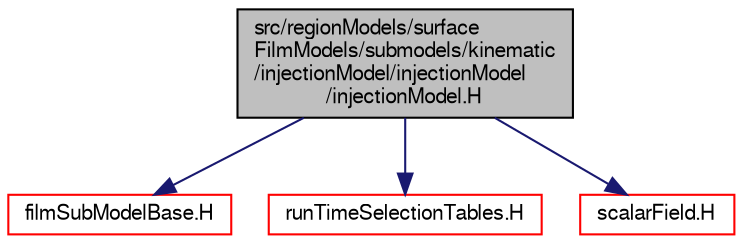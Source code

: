 digraph "src/regionModels/surfaceFilmModels/submodels/kinematic/injectionModel/injectionModel/injectionModel.H"
{
  bgcolor="transparent";
  edge [fontname="FreeSans",fontsize="10",labelfontname="FreeSans",labelfontsize="10"];
  node [fontname="FreeSans",fontsize="10",shape=record];
  Node0 [label="src/regionModels/surface\lFilmModels/submodels/kinematic\l/injectionModel/injectionModel\l/injectionModel.H",height=0.2,width=0.4,color="black", fillcolor="grey75", style="filled", fontcolor="black"];
  Node0 -> Node1 [color="midnightblue",fontsize="10",style="solid",fontname="FreeSans"];
  Node1 [label="filmSubModelBase.H",height=0.2,width=0.4,color="red",URL="$a14192.html"];
  Node0 -> Node64 [color="midnightblue",fontsize="10",style="solid",fontname="FreeSans"];
  Node64 [label="runTimeSelectionTables.H",height=0.2,width=0.4,color="red",URL="$a09266.html",tooltip="Macros to ease declaration of run-time selection tables. "];
  Node0 -> Node100 [color="midnightblue",fontsize="10",style="solid",fontname="FreeSans"];
  Node100 [label="scalarField.H",height=0.2,width=0.4,color="red",URL="$a09656.html"];
}
